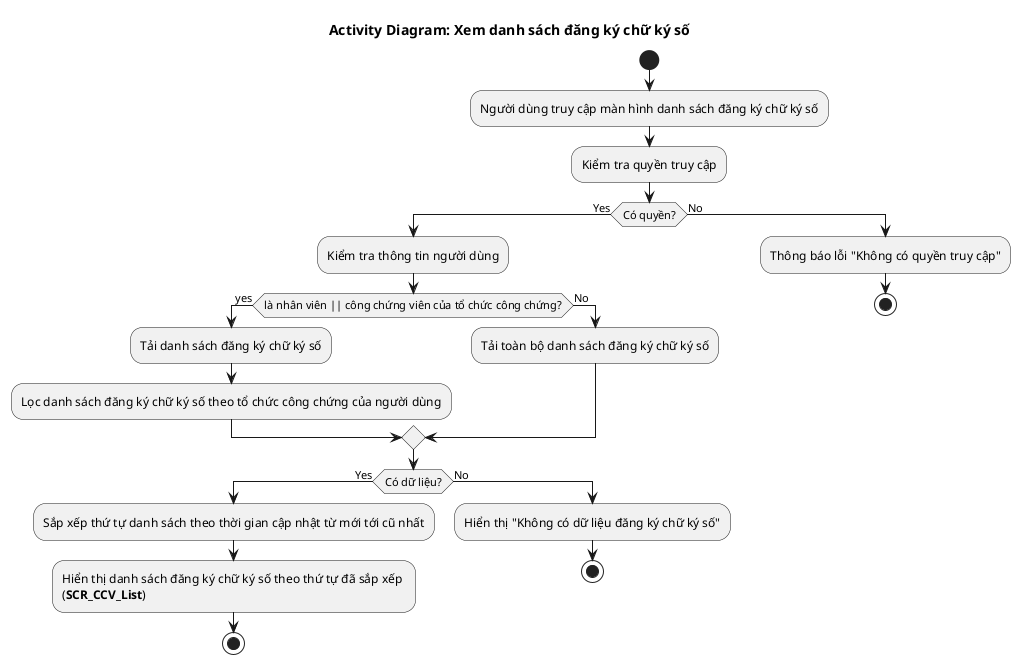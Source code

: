 @startuml AD_CCV_List
!pragma layout smetana
title Activity Diagram: Xem danh sách đăng ký chữ ký số

start
:Người dùng truy cập màn hình danh sách đăng ký chữ ký số;
:Kiểm tra quyền truy cập;
if (Có quyền?) then (Yes)
  :Kiểm tra thông tin người dùng;
  if (là nhân viên || công chứng viên của tổ chức công chứng?) then (yes)
  :Tải danh sách đăng ký chữ ký số;
  :Lọc danh sách đăng ký chữ ký số theo tổ chức công chứng của người dùng;
  else (No)
  :Tải toàn bộ danh sách đăng ký chữ ký số;
  endif
  if (Có dữ liệu?) then (Yes)
    :Sắp xếp thứ tự danh sách theo thời gian cập nhật từ mới tới cũ nhất;
    :Hiển thị danh sách đăng ký chữ ký số theo thứ tự đã sắp xếp \n(**SCR_CCV_List**);
    stop
  else (No)
    :Hiển thị "Không có dữ liệu đăng ký chữ ký số";
    stop
endif
else (No)
  :Thông báo lỗi "Không có quyền truy cập";
  stop
endif
@enduml